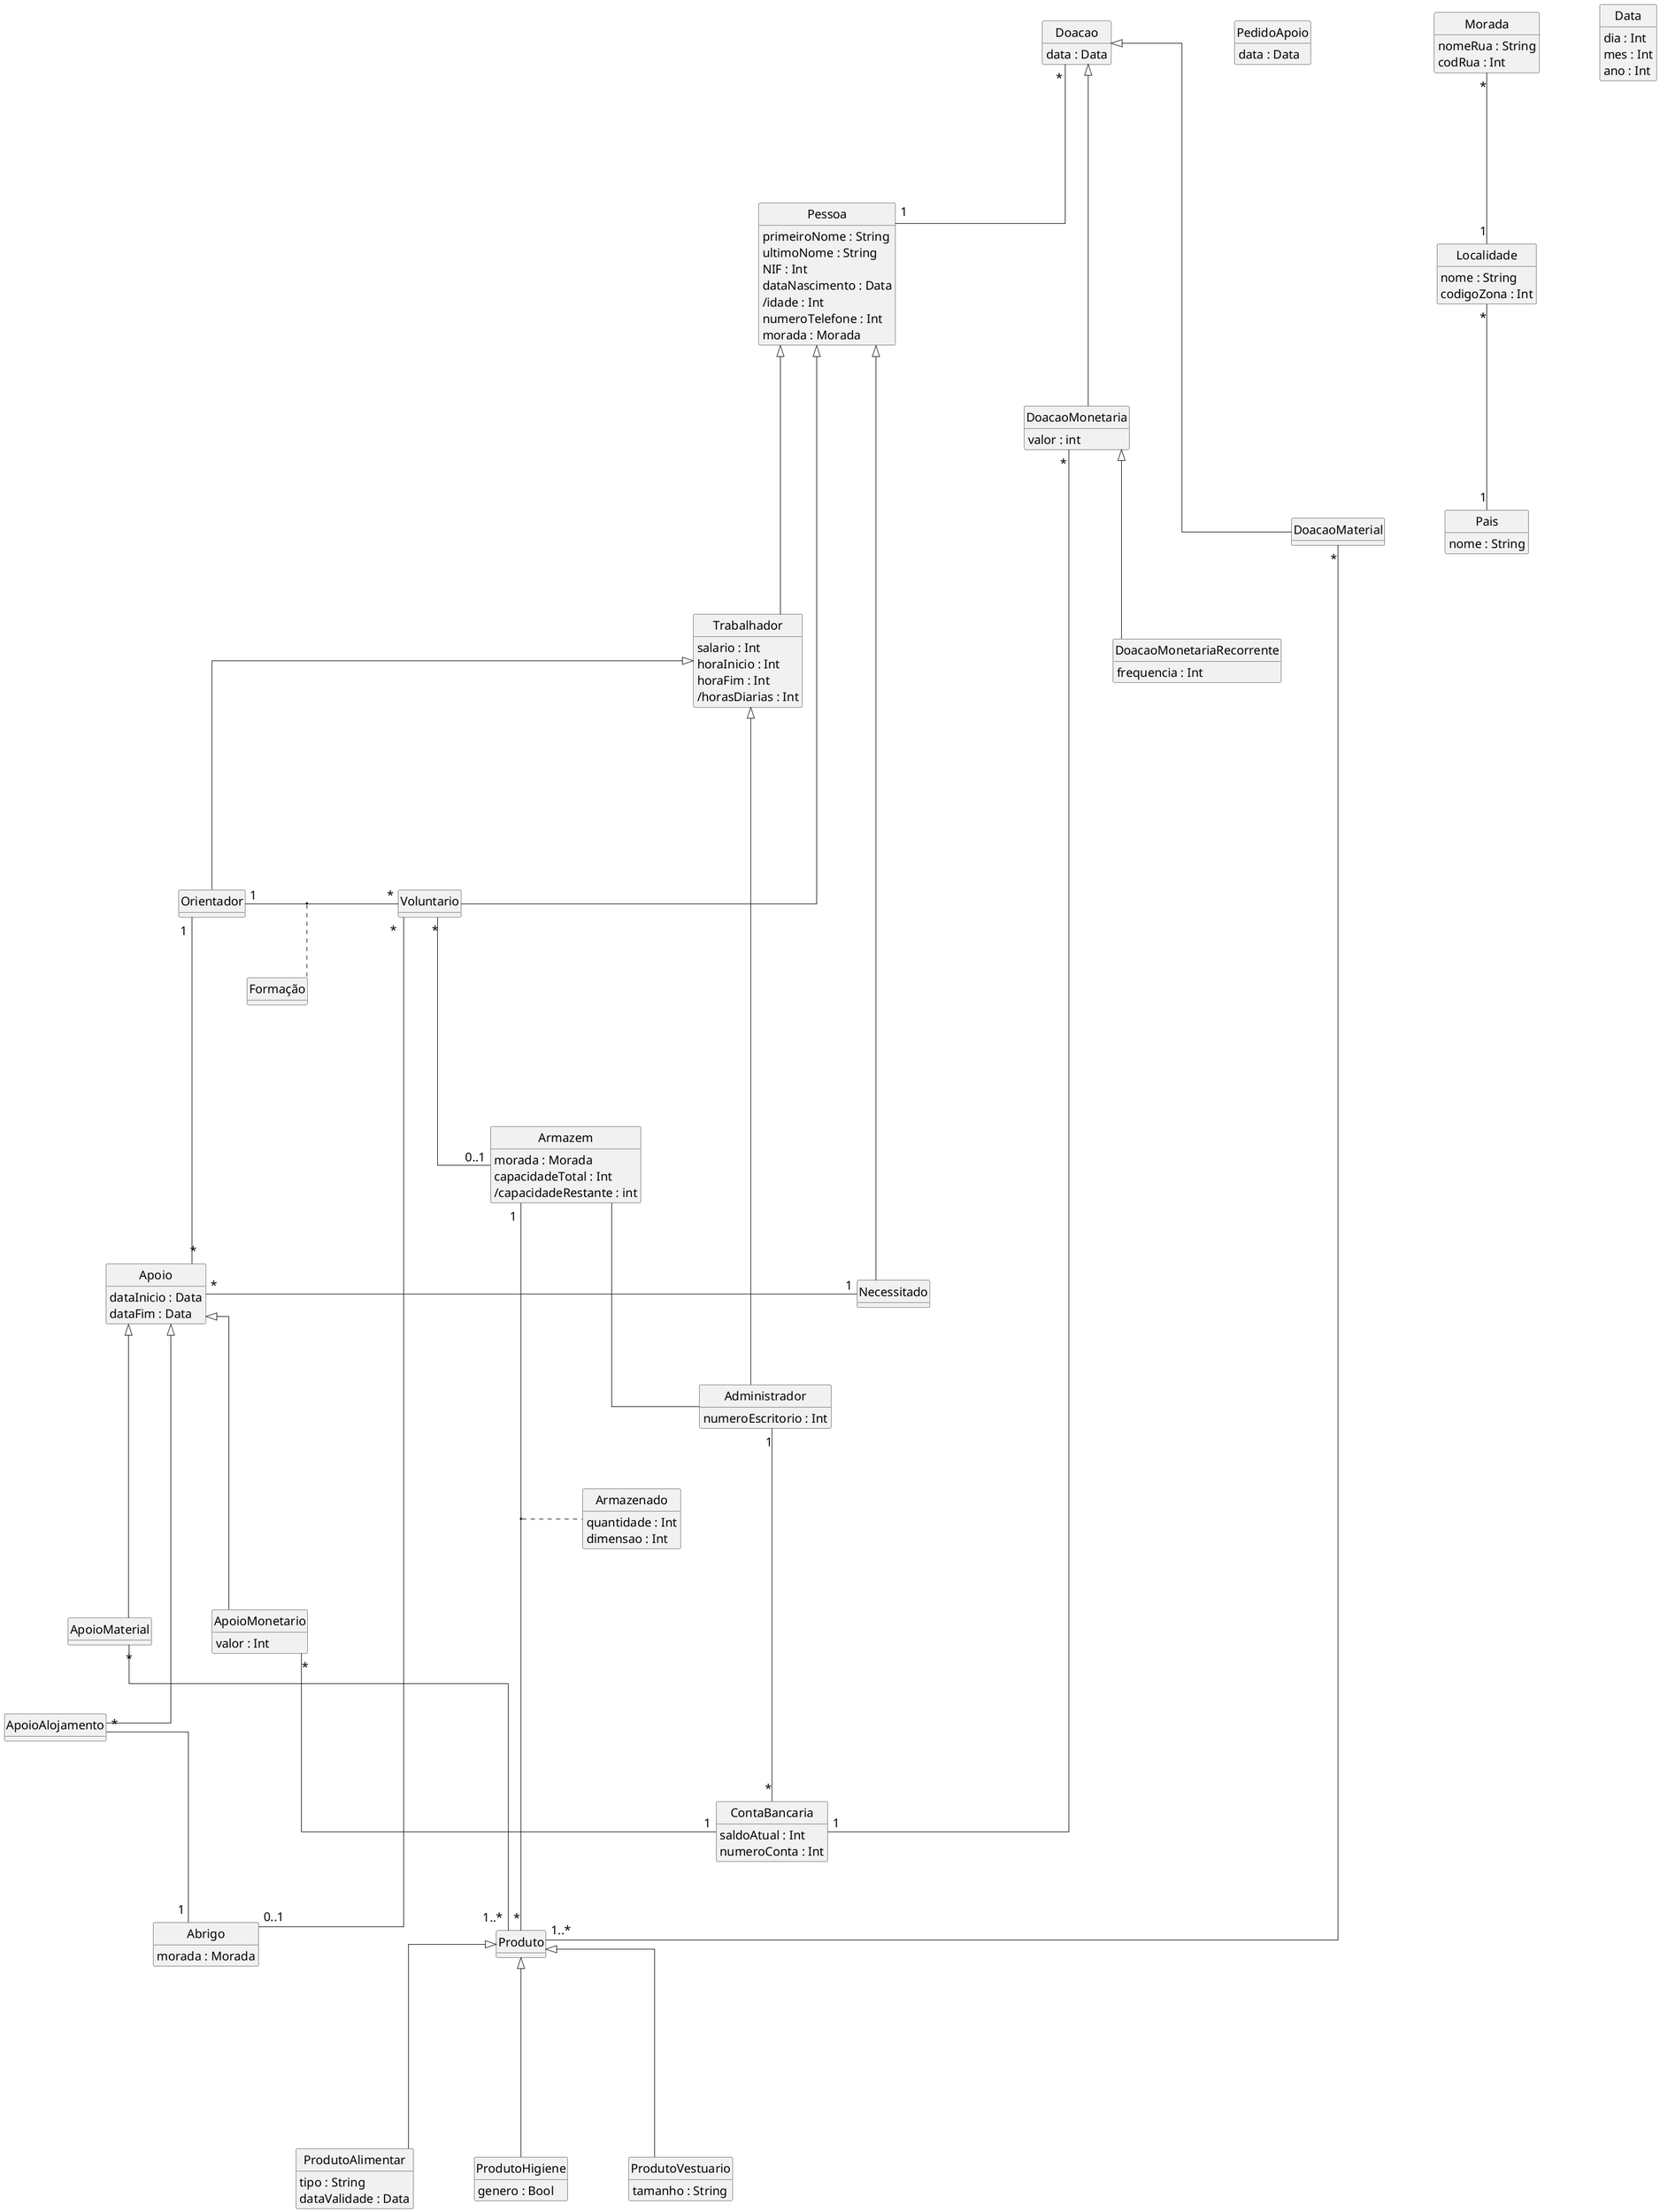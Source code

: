 @startuml
skinparam linetype ortho
skinparam monochrome true
hide circle
skinparam Shadowing False
skinparam nodesep 100
skinparam ranksep 100
skinparam DefaultFontSize 20
hide empty methods

class Pessoa {
    primeiroNome : String
    ultimoNome : String
    NIF : Int
    dataNascimento : Data
    /idade : Int
    numeroTelefone : Int
    morada : Morada
}

class Trabalhador {
    salario : Int
    horaInicio : Int
    horaFim : Int
    /horasDiarias : Int
}

class Administrador {
    numeroEscritorio : Int
}

class Orientador {}

class Necessitado {}

class Apoio {
    dataInicio : Data
    dataFim : Data
}

class ApoioMonetario {
    valor : Int
}

class ApoioMaterial {}

class ApoioAlojamento {}

class Doacao {
    data : Data
}

class DoacaoMaterial {}

class DoacaoMonetaria {
    valor : int
}

class Produto {}

class ProdutoAlimentar {
    tipo : String
    dataValidade : Data
}

class ProdutoHigiene {
    genero : Bool
}

class ProdutoVestuario {
    tamanho : String
}

class Armazem {
    morada : Morada
    capacidadeTotal : Int
    /capacidadeRestante : int
}

class Abrigo {
    morada : Morada
}

class DoacaoMonetariaRecorrente {
    frequencia : Int
}

class ContaBancaria {
    saldoAtual : Int
    numeroConta : Int
}

class Armazenado {
    quantidade : Int
    dimensao : Int
}

class PedidoApoio {
    data : Data
}

class Morada {
    nomeRua : String
    codRua : Int
}

class Localidade {
    nome : String
    codigoZona : Int
}

class Pais {
    nome : String
}

class Data {
    dia : Int
    mes : Int
    ano : Int
}

'Diferentes pessoas'
Pessoa <|---- Trabalhador
Pessoa <|----- Voluntario
Pessoa <|---- Necessitado

'Diferentes trabalhadores'
Trabalhador <|---- Administrador
Trabalhador <|---- Orientador

'Diferentes doações'
Doacao <|---- DoacaoMaterial
Doacao <|---- DoacaoMonetaria

'Diferentes apoios'
Apoio <|---- ApoioMonetario
Apoio <|---- ApoioMaterial
Apoio <|----- ApoioAlojamento

'Diferentes produtos'
Produto <|---- ProdutoAlimentar
Produto <|---- ProdutoHigiene
Produto <|---- ProdutoVestuario

'Diferentes funções'
Administrador "1" - "*" ContaBancaria
Voluntario "*" ---- "0..1" Armazem
Voluntario "*" ----- "0..1" Abrigo
Orientador "1" ----- "*" Apoio
Orientador "1" - "*" Voluntario
(Orientador, Voluntario) ... Formação

'Doar'
Doacao "*" --- "1" Pessoa
DoacaoMaterial "*" ---- "1..*" Produto
DoacaoMonetaria <|--- DoacaoMonetariaRecorrente

'Receber'
Apoio "*" - "1" Necessitado
ApoioMaterial "*" ---- "1..*" Produto

'Alojamento'
ApoioAlojamento "*" --- "1" Abrigo

'Movimentos de conta'
DoacaoMonetaria "*" --- "1" ContaBancaria
ApoioMonetario "*" --- "1" ContaBancaria

'Armazem'
Armazem "1" ---- "*" Produto
(Armazem,Produto) .... Armazenado
Armazem --- Administrador

'Geografico'
Morada "*" --- "1" Localidade
Localidade "*" --- "1" Pais


/'
Dúvidas:
    1. Pedidos de apoio, como representar?
    2. Beneficiários de apoio, como representar?
    3. Doação/Apoio monetário: atributo vs associação?
    4. Doação recorrente? Como definir frequência?  
'/

/'
Ideias:
    1. Apoios de saúde/psicológicos?
'/

'Apoio --- Necessitado'
/'PedidoApoio --- Necessitado
PedidoApoio --- Administrador
class ApoioSaude {}
class ApoioPsicologico {}
class Medico {}
class Psicologo {}
Apoio <|-- ApoioSaude
ApoioSaude <|-- ApoioPsicologico
Trabalhador <|-- Medico
Medico <|-- Psicologo
Psicologo "1" - "*" ApoioPsicologico'/
@enduml